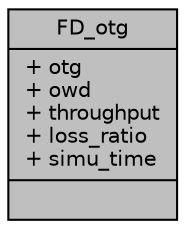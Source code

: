 digraph "FD_otg"
{
 // LATEX_PDF_SIZE
  edge [fontname="Helvetica",fontsize="10",labelfontname="Helvetica",labelfontsize="10"];
  node [fontname="Helvetica",fontsize="10",shape=record];
  Node1 [label="{FD_otg\n|+ otg\l+ owd\l+ throughput\l+ loss_ratio\l+ simu_time\l|}",height=0.2,width=0.4,color="black", fillcolor="grey75", style="filled", fontcolor="black",tooltip=" "];
}
